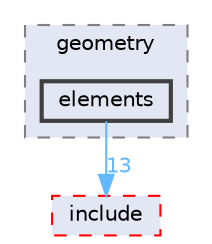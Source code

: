 digraph "Common/src/geometry/elements"
{
 // LATEX_PDF_SIZE
  bgcolor="transparent";
  edge [fontname=Helvetica,fontsize=10,labelfontname=Helvetica,labelfontsize=10];
  node [fontname=Helvetica,fontsize=10,shape=box,height=0.2,width=0.4];
  compound=true
  subgraph clusterdir_97bb17c0245c58f47f6073f38444f0fc {
    graph [ bgcolor="#e3e7f4", pencolor="grey50", label="geometry", fontname=Helvetica,fontsize=10 style="filled,dashed", URL="dir_97bb17c0245c58f47f6073f38444f0fc.html",tooltip=""]
  dir_37cc92985cef828633ea195e7c5ed3c6 [label="elements", fillcolor="#e3e7f4", color="grey25", style="filled,bold", URL="dir_37cc92985cef828633ea195e7c5ed3c6.html",tooltip=""];
  }
  dir_92cb2900980f09bf257878861626e98f [label="include", fillcolor="#e3e7f4", color="red", style="filled,dashed", URL="dir_92cb2900980f09bf257878861626e98f.html",tooltip=""];
  dir_37cc92985cef828633ea195e7c5ed3c6->dir_92cb2900980f09bf257878861626e98f [headlabel="13", labeldistance=1.5 headhref="dir_000029_000046.html" href="dir_000029_000046.html" color="steelblue1" fontcolor="steelblue1"];
}
